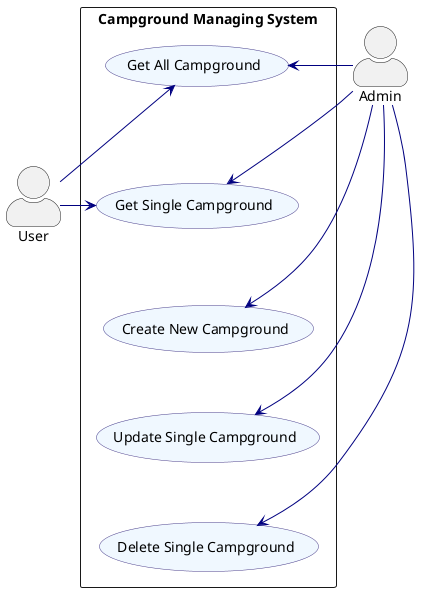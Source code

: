 @startuml "Campground Managing System"

skinparam actorStyle awesome
skinparam usecase {
  BackgroundColor AliceBlue
  BorderColor DarkSlateBlue
  ArrowColor Navy
}

actor "User" as User
actor "Admin" as Admin

rectangle "Campground Managing System" {
  usecase "Get All Campground" as UC5
  usecase "Get Single Campground" as UC6
  usecase "Create New Campground" as UC7
  usecase "Update Single Campground" as UC8
  usecase "Delete Single Campground" as UC9

  ' Arrange use cases vertically
  UC5 -[hidden]down-> UC6
  UC6 -[hidden]down-> UC7
  UC7 -[hidden]down-> UC8
  UC8 -[hidden]down-> UC9
}

' Connect User to use cases
User --> UC5
User -left-> UC6

' Connect Admin to use cases
Admin -left-> UC5
Admin --> UC6
Admin --> UC7
Admin --> UC8
Admin --> UC9

@enduml